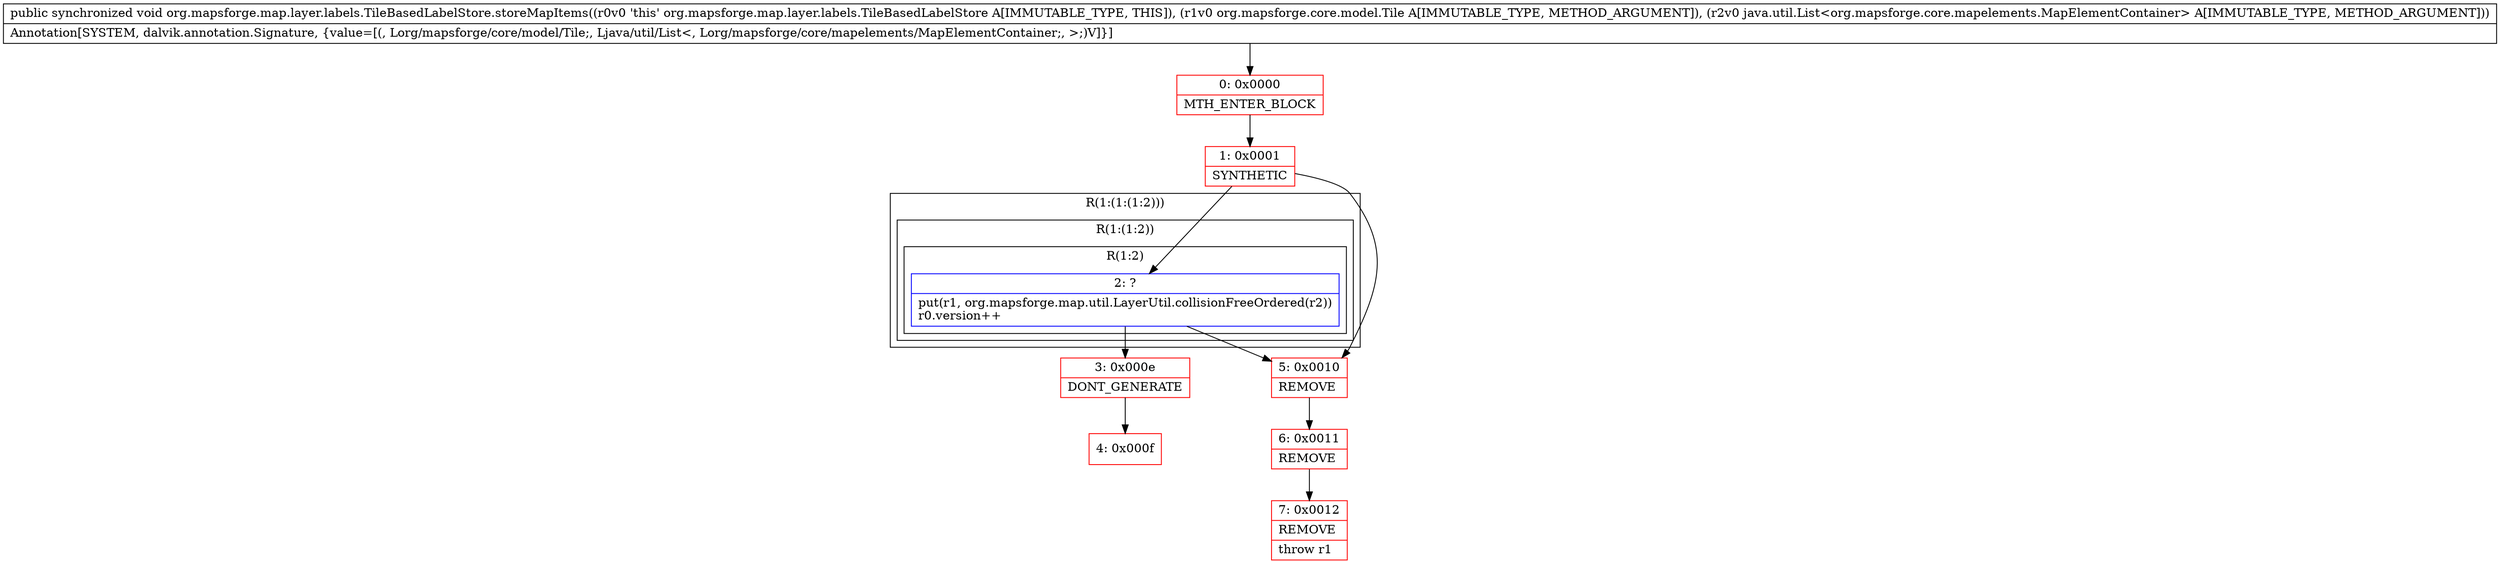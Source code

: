 digraph "CFG fororg.mapsforge.map.layer.labels.TileBasedLabelStore.storeMapItems(Lorg\/mapsforge\/core\/model\/Tile;Ljava\/util\/List;)V" {
subgraph cluster_Region_1474743757 {
label = "R(1:(1:(1:2)))";
node [shape=record,color=blue];
subgraph cluster_Region_682124424 {
label = "R(1:(1:2))";
node [shape=record,color=blue];
subgraph cluster_Region_980463961 {
label = "R(1:2)";
node [shape=record,color=blue];
Node_2 [shape=record,label="{2\:\ ?|put(r1, org.mapsforge.map.util.LayerUtil.collisionFreeOrdered(r2))\lr0.version++\l}"];
}
}
}
Node_0 [shape=record,color=red,label="{0\:\ 0x0000|MTH_ENTER_BLOCK\l}"];
Node_1 [shape=record,color=red,label="{1\:\ 0x0001|SYNTHETIC\l}"];
Node_3 [shape=record,color=red,label="{3\:\ 0x000e|DONT_GENERATE\l}"];
Node_4 [shape=record,color=red,label="{4\:\ 0x000f}"];
Node_5 [shape=record,color=red,label="{5\:\ 0x0010|REMOVE\l}"];
Node_6 [shape=record,color=red,label="{6\:\ 0x0011|REMOVE\l}"];
Node_7 [shape=record,color=red,label="{7\:\ 0x0012|REMOVE\l|throw r1\l}"];
MethodNode[shape=record,label="{public synchronized void org.mapsforge.map.layer.labels.TileBasedLabelStore.storeMapItems((r0v0 'this' org.mapsforge.map.layer.labels.TileBasedLabelStore A[IMMUTABLE_TYPE, THIS]), (r1v0 org.mapsforge.core.model.Tile A[IMMUTABLE_TYPE, METHOD_ARGUMENT]), (r2v0 java.util.List\<org.mapsforge.core.mapelements.MapElementContainer\> A[IMMUTABLE_TYPE, METHOD_ARGUMENT]))  | Annotation[SYSTEM, dalvik.annotation.Signature, \{value=[(, Lorg\/mapsforge\/core\/model\/Tile;, Ljava\/util\/List\<, Lorg\/mapsforge\/core\/mapelements\/MapElementContainer;, \>;)V]\}]\l}"];
MethodNode -> Node_0;
Node_2 -> Node_3;
Node_2 -> Node_5;
Node_0 -> Node_1;
Node_1 -> Node_2;
Node_1 -> Node_5;
Node_3 -> Node_4;
Node_5 -> Node_6;
Node_6 -> Node_7;
}

